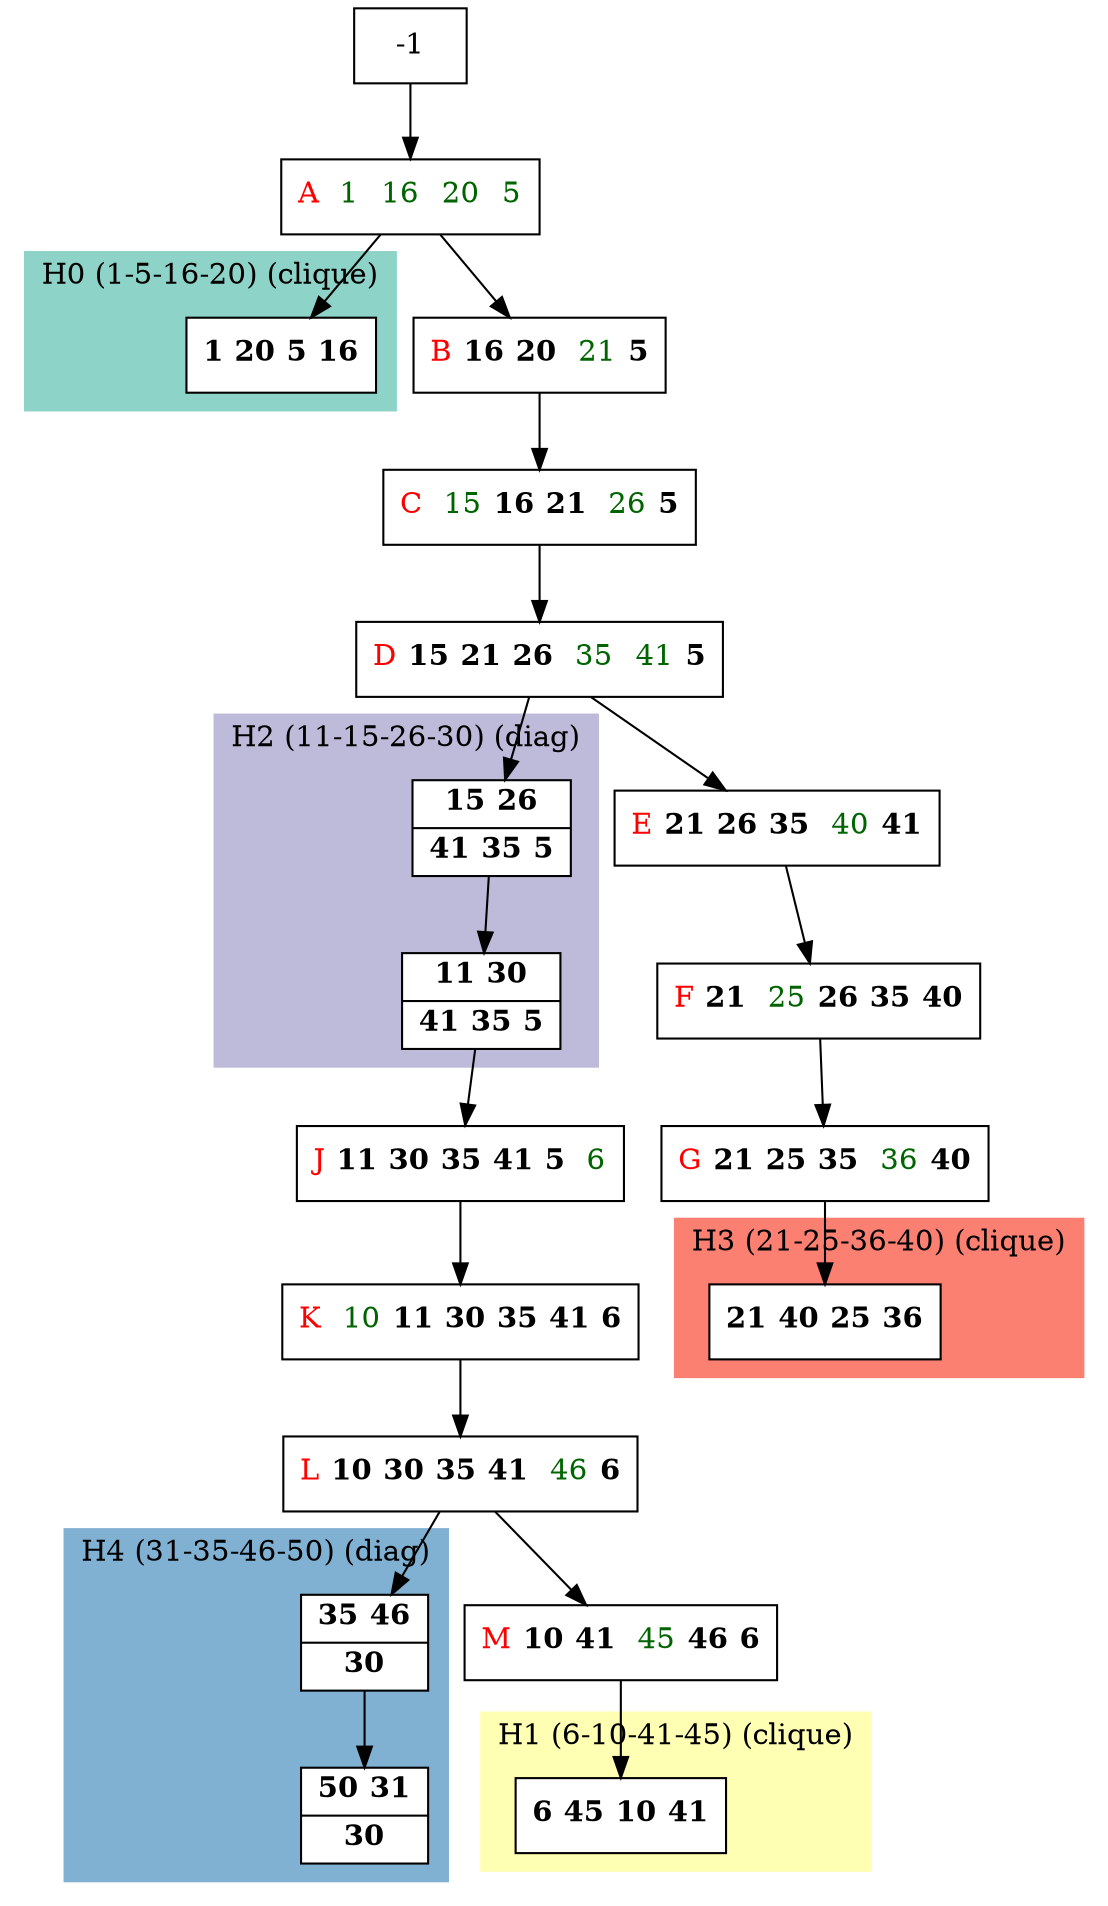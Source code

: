 digraph G {
    node [shape=box];
    subgraph cluster0 {
        node [style=filled,fillcolor=white];
        labeljust="l";
        style=filled;
        color="#8DD3C7";
        H0_0;
        label="H0 (1-5-16-20) (clique)";
    }
    subgraph cluster1 {
        node [style=filled,fillcolor=white];
        labeljust="l";
        style=filled;
        color="#FFFFB3";
        H1_0;
        label="H1 (6-10-41-45) (clique)";
    }
    subgraph cluster2 {
        node [style=filled,fillcolor=white];
        labeljust="l";
        style=filled;
        color="#BEBADA";
        H2_7 -> H2_0;
        label="H2 (11-15-26-30) (diag)";
    }
    subgraph cluster3 {
        node [style=filled,fillcolor=white];
        labeljust="l";
        style=filled;
        color="#FB8072";
        H3_0;
        label="H3 (21-25-36-40) (clique)";
    }
    subgraph cluster4 {
        node [style=filled,fillcolor=white];
        labeljust="l";
        style=filled;
        color="#80B1D3";
        H4_7 -> H4_0;
        label="H4 (31-35-46-50) (diag)";
    }
     1 [shape=record,label= <{  <FONT COLOR="RED">A</FONT>  <FONT COLOR="DARKGREEN">1</FONT>  <FONT COLOR="DARKGREEN">16</FONT>  <FONT COLOR="DARKGREEN">20</FONT>  <FONT COLOR="DARKGREEN">5</FONT>}> ];
     -1  ->  1;
     H0_0 [shape=record,label= <{ <b>1</b> <b>20</b> <b>5</b> <b>16</b>}> ];
     1  ->  H0_0;
     28 [shape=record,label= <{  <FONT COLOR="RED">B</FONT> <b>16</b> <b>20</b>  <FONT COLOR="DARKGREEN">21</FONT> <b>5</b>}> ];
     1  ->  28;
     26 [shape=record,label= <{  <FONT COLOR="RED">C</FONT>  <FONT COLOR="DARKGREEN">15</FONT> <b>16</b> <b>21</b>  <FONT COLOR="DARKGREEN">26</FONT> <b>5</b>}> ];
     28  ->  26;
     25 [shape=record,label= <{  <FONT COLOR="RED">D</FONT> <b>15</b> <b>21</b> <b>26</b>  <FONT COLOR="DARKGREEN">35</FONT>  <FONT COLOR="DARKGREEN">41</FONT> <b>5</b>}> ];
     26  ->  25;
     29 [shape=record,label= <{  <FONT COLOR="RED">E</FONT> <b>21</b> <b>26</b> <b>35</b>  <FONT COLOR="DARKGREEN">40</FONT> <b>41</b>}> ];
     25  ->  29;
     32 [shape=record,label= <{  <FONT COLOR="RED">F</FONT> <b>21</b>  <FONT COLOR="DARKGREEN">25</FONT> <b>26</b> <b>35</b> <b>40</b>}> ];
     29  ->  32;
     33 [shape=record,label= <{  <FONT COLOR="RED">G</FONT> <b>21</b> <b>25</b> <b>35</b>  <FONT COLOR="DARKGREEN">36</FONT> <b>40</b>}> ];
     32  ->  33;
     H3_0 [shape=record,label= <{ <b>21</b> <b>40</b> <b>25</b> <b>36</b>}> ];
     33  ->  H3_0;
     H2_7 [shape=record,label= <{ <b>15</b> <b>26</b>|  <b>41</b> <b>35</b> <b>5</b>}> ];
     25  ->  H2_7;
     H2_0 [shape=record,label= <{ <b>11</b> <b>30</b>|  <b>41</b> <b>35</b> <b>5</b>}> ];
     9 [shape=record,label= <{  <FONT COLOR="RED">J</FONT> <b>11</b> <b>30</b> <b>35</b> <b>41</b> <b>5</b>  <FONT COLOR="DARKGREEN">6</FONT>}> ];
     H2_0  ->  9;
     11 [shape=record,label= <{  <FONT COLOR="RED">K</FONT>  <FONT COLOR="DARKGREEN">10</FONT> <b>11</b> <b>30</b> <b>35</b> <b>41</b> <b>6</b>}> ];
     9  ->  11;
     12 [shape=record,label= <{  <FONT COLOR="RED">L</FONT> <b>10</b> <b>30</b> <b>35</b> <b>41</b>  <FONT COLOR="DARKGREEN">46</FONT> <b>6</b>}> ];
     11  ->  12;
     13 [shape=record,label= <{  <FONT COLOR="RED">M</FONT> <b>10</b> <b>41</b>  <FONT COLOR="DARKGREEN">45</FONT> <b>46</b> <b>6</b>}> ];
     12  ->  13;
     H1_0 [shape=record,label= <{ <b>6</b> <b>45</b> <b>10</b> <b>41</b>}> ];
     13  ->  H1_0;
     H4_7 [shape=record,label= <{ <b>35</b> <b>46</b>|  <b>30</b>}> ];
     12  ->  H4_7;
     H4_0 [shape=record,label= <{ <b>50</b> <b>31</b>|  <b>30</b>}> ];
}
